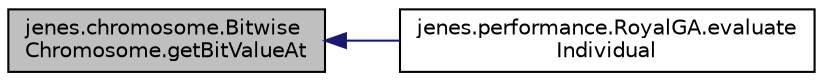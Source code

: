 digraph "jenes.chromosome.BitwiseChromosome.getBitValueAt"
{
  edge [fontname="Helvetica",fontsize="10",labelfontname="Helvetica",labelfontsize="10"];
  node [fontname="Helvetica",fontsize="10",shape=record];
  rankdir="LR";
  Node1 [label="jenes.chromosome.Bitwise\lChromosome.getBitValueAt",height=0.2,width=0.4,color="black", fillcolor="grey75", style="filled" fontcolor="black"];
  Node1 -> Node2 [dir="back",color="midnightblue",fontsize="10",style="solid",fontname="Helvetica"];
  Node2 [label="jenes.performance.RoyalGA.evaluate\lIndividual",height=0.2,width=0.4,color="black", fillcolor="white", style="filled",URL="$classjenes_1_1performance_1_1_royal_g_a.html#ad135a4f53db8dcf6972681a8a1ab6f43"];
}
